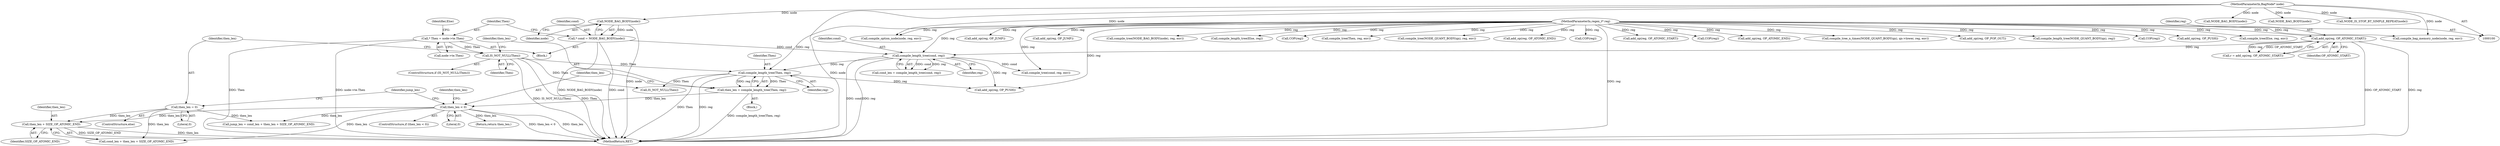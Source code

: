 digraph "1_oniguruma_c509265c5f6ae7264f7b8a8aae1cfa5fc59d108c@del" {
"1000347" [label="(Call,then_len + SIZE_OP_ATOMIC_END)"];
"1000340" [label="(Call,then_len = 0)"];
"1000334" [label="(Call,then_len < 0)"];
"1000328" [label="(Call,then_len = compile_length_tree(Then, reg))"];
"1000330" [label="(Call,compile_length_tree(Then, reg))"];
"1000325" [label="(Call,IS_NOT_NULL(Then))"];
"1000287" [label="(Call,* Then = node->te.Then)"];
"1000315" [label="(Call,compile_length_tree(cond, reg))"];
"1000282" [label="(Call,* cond = NODE_BAG_BODY(node))"];
"1000284" [label="(Call,NODE_BAG_BODY(node))"];
"1000101" [label="(MethodParameterIn,BagNode* node)"];
"1000304" [label="(Call,add_op(reg, OP_ATOMIC_START))"];
"1000102" [label="(MethodParameterIn,regex_t* reg)"];
"1000296" [label="(Identifier,Else)"];
"1000304" [label="(Call,add_op(reg, OP_ATOMIC_START))"];
"1000340" [label="(Call,then_len = 0)"];
"1000260" [label="(Call,NODE_BAG_BODY(node))"];
"1000302" [label="(Call,r = add_op(reg, OP_ATOMIC_START))"];
"1000336" [label="(Literal,0)"];
"1000288" [label="(Identifier,Then)"];
"1000285" [label="(Identifier,node)"];
"1000248" [label="(Call,add_op(reg, OP_ATOMIC_START))"];
"1000102" [label="(MethodParameterIn,regex_t* reg)"];
"1000370" [label="(Call,COP(reg))"];
"1000284" [label="(Call,NODE_BAG_BODY(node))"];
"1000401" [label="(Call,IS_NOT_NULL(Then))"];
"1000330" [label="(Call,compile_length_tree(Then, reg))"];
"1000272" [label="(Call,add_op(reg, OP_ATOMIC_END))"];
"1000315" [label="(Call,compile_length_tree(cond, reg))"];
"1000313" [label="(Call,cond_len = compile_length_tree(cond, reg))"];
"1000337" [label="(Return,return then_len;)"];
"1000305" [label="(Identifier,reg)"];
"1000349" [label="(Identifier,SIZE_OP_ATOMIC_END)"];
"1000341" [label="(Identifier,then_len)"];
"1000324" [label="(ControlStructure,if (IS_NOT_NULL(Then)))"];
"1000331" [label="(Identifier,Then)"];
"1000282" [label="(Call,* cond = NODE_BAG_BODY(node))"];
"1000456" [label="(MethodReturn,RET)"];
"1000332" [label="(Identifier,reg)"];
"1000283" [label="(Identifier,cond)"];
"1000141" [label="(Call,compile_tree_n_times(NODE_QUANT_BODY(qn), qn->lower, reg, env))"];
"1000342" [label="(Literal,0)"];
"1000327" [label="(Block,)"];
"1000334" [label="(Call,then_len < 0)"];
"1000338" [label="(Identifier,then_len)"];
"1000207" [label="(Call,add_op(reg, OP_POP_OUT))"];
"1000157" [label="(Call,compile_length_tree(NODE_QUANT_BODY(qn), reg))"];
"1000343" [label="(Call,jump_len = cond_len + then_len + SIZE_OP_ATOMIC_END)"];
"1000181" [label="(Call,COP(reg))"];
"1000169" [label="(Call,add_op(reg, OP_PUSH))"];
"1000287" [label="(Call,* Then = node->te.Then)"];
"1000339" [label="(ControlStructure,else)"];
"1000306" [label="(Identifier,OP_ATOMIC_START)"];
"1000449" [label="(Call,compile_tree(Else, reg, env))"];
"1000333" [label="(ControlStructure,if (then_len < 0))"];
"1000328" [label="(Call,then_len = compile_length_tree(Then, reg))"];
"1000428" [label="(Call,add_op(reg, OP_JUMP))"];
"1000317" [label="(Identifier,reg)"];
"1000123" [label="(Call,compile_option_node(node, reg, env))"];
"1000335" [label="(Identifier,then_len)"];
"1000329" [label="(Identifier,then_len)"];
"1000218" [label="(Call,add_op(reg, OP_JUMP))"];
"1000326" [label="(Identifier,Then)"];
"1000101" [label="(MethodParameterIn,BagNode* node)"];
"1000259" [label="(Call,compile_tree(NODE_BAG_BODY(node), reg, env))"];
"1000423" [label="(Call,compile_length_tree(Else, reg))"];
"1000440" [label="(Call,COP(reg))"];
"1000325" [label="(Call,IS_NOT_NULL(Then))"];
"1000348" [label="(Identifier,then_len)"];
"1000277" [label="(Block,)"];
"1000137" [label="(Call,NODE_BAG_BODY(node))"];
"1000406" [label="(Call,compile_tree(Then, reg, env))"];
"1000316" [label="(Identifier,cond)"];
"1000130" [label="(Call,NODE_IS_STOP_BT_SIMPLE_REPEAT(node))"];
"1000358" [label="(Call,add_op(reg, OP_PUSH))"];
"1000194" [label="(Call,compile_tree(NODE_QUANT_BODY(qn), reg, env))"];
"1000379" [label="(Call,compile_tree(cond, reg, env))"];
"1000344" [label="(Identifier,jump_len)"];
"1000345" [label="(Call,cond_len + then_len + SIZE_OP_ATOMIC_END)"];
"1000289" [label="(Call,node->te.Then)"];
"1000347" [label="(Call,then_len + SIZE_OP_ATOMIC_END)"];
"1000115" [label="(Call,compile_bag_memory_node(node, reg, env))"];
"1000391" [label="(Call,add_op(reg, OP_ATOMIC_END))"];
"1000230" [label="(Call,COP(reg))"];
"1000347" -> "1000345"  [label="AST: "];
"1000347" -> "1000349"  [label="CFG: "];
"1000348" -> "1000347"  [label="AST: "];
"1000349" -> "1000347"  [label="AST: "];
"1000345" -> "1000347"  [label="CFG: "];
"1000347" -> "1000456"  [label="DDG: SIZE_OP_ATOMIC_END"];
"1000347" -> "1000456"  [label="DDG: then_len"];
"1000340" -> "1000347"  [label="DDG: then_len"];
"1000334" -> "1000347"  [label="DDG: then_len"];
"1000340" -> "1000339"  [label="AST: "];
"1000340" -> "1000342"  [label="CFG: "];
"1000341" -> "1000340"  [label="AST: "];
"1000342" -> "1000340"  [label="AST: "];
"1000344" -> "1000340"  [label="CFG: "];
"1000340" -> "1000343"  [label="DDG: then_len"];
"1000340" -> "1000345"  [label="DDG: then_len"];
"1000334" -> "1000333"  [label="AST: "];
"1000334" -> "1000336"  [label="CFG: "];
"1000335" -> "1000334"  [label="AST: "];
"1000336" -> "1000334"  [label="AST: "];
"1000338" -> "1000334"  [label="CFG: "];
"1000344" -> "1000334"  [label="CFG: "];
"1000334" -> "1000456"  [label="DDG: then_len < 0"];
"1000334" -> "1000456"  [label="DDG: then_len"];
"1000328" -> "1000334"  [label="DDG: then_len"];
"1000334" -> "1000337"  [label="DDG: then_len"];
"1000334" -> "1000343"  [label="DDG: then_len"];
"1000334" -> "1000345"  [label="DDG: then_len"];
"1000328" -> "1000327"  [label="AST: "];
"1000328" -> "1000330"  [label="CFG: "];
"1000329" -> "1000328"  [label="AST: "];
"1000330" -> "1000328"  [label="AST: "];
"1000335" -> "1000328"  [label="CFG: "];
"1000328" -> "1000456"  [label="DDG: compile_length_tree(Then, reg)"];
"1000330" -> "1000328"  [label="DDG: Then"];
"1000330" -> "1000328"  [label="DDG: reg"];
"1000330" -> "1000332"  [label="CFG: "];
"1000331" -> "1000330"  [label="AST: "];
"1000332" -> "1000330"  [label="AST: "];
"1000330" -> "1000456"  [label="DDG: Then"];
"1000330" -> "1000456"  [label="DDG: reg"];
"1000325" -> "1000330"  [label="DDG: Then"];
"1000315" -> "1000330"  [label="DDG: reg"];
"1000102" -> "1000330"  [label="DDG: reg"];
"1000330" -> "1000358"  [label="DDG: reg"];
"1000330" -> "1000401"  [label="DDG: Then"];
"1000325" -> "1000324"  [label="AST: "];
"1000325" -> "1000326"  [label="CFG: "];
"1000326" -> "1000325"  [label="AST: "];
"1000329" -> "1000325"  [label="CFG: "];
"1000341" -> "1000325"  [label="CFG: "];
"1000325" -> "1000456"  [label="DDG: Then"];
"1000325" -> "1000456"  [label="DDG: IS_NOT_NULL(Then)"];
"1000287" -> "1000325"  [label="DDG: Then"];
"1000325" -> "1000401"  [label="DDG: Then"];
"1000287" -> "1000277"  [label="AST: "];
"1000287" -> "1000289"  [label="CFG: "];
"1000288" -> "1000287"  [label="AST: "];
"1000289" -> "1000287"  [label="AST: "];
"1000296" -> "1000287"  [label="CFG: "];
"1000287" -> "1000456"  [label="DDG: node->te.Then"];
"1000287" -> "1000456"  [label="DDG: Then"];
"1000315" -> "1000313"  [label="AST: "];
"1000315" -> "1000317"  [label="CFG: "];
"1000316" -> "1000315"  [label="AST: "];
"1000317" -> "1000315"  [label="AST: "];
"1000313" -> "1000315"  [label="CFG: "];
"1000315" -> "1000456"  [label="DDG: cond"];
"1000315" -> "1000456"  [label="DDG: reg"];
"1000315" -> "1000313"  [label="DDG: cond"];
"1000315" -> "1000313"  [label="DDG: reg"];
"1000282" -> "1000315"  [label="DDG: cond"];
"1000304" -> "1000315"  [label="DDG: reg"];
"1000102" -> "1000315"  [label="DDG: reg"];
"1000315" -> "1000358"  [label="DDG: reg"];
"1000315" -> "1000379"  [label="DDG: cond"];
"1000282" -> "1000277"  [label="AST: "];
"1000282" -> "1000284"  [label="CFG: "];
"1000283" -> "1000282"  [label="AST: "];
"1000284" -> "1000282"  [label="AST: "];
"1000288" -> "1000282"  [label="CFG: "];
"1000282" -> "1000456"  [label="DDG: NODE_BAG_BODY(node)"];
"1000282" -> "1000456"  [label="DDG: cond"];
"1000284" -> "1000282"  [label="DDG: node"];
"1000284" -> "1000285"  [label="CFG: "];
"1000285" -> "1000284"  [label="AST: "];
"1000284" -> "1000456"  [label="DDG: node"];
"1000101" -> "1000284"  [label="DDG: node"];
"1000101" -> "1000100"  [label="AST: "];
"1000101" -> "1000456"  [label="DDG: node"];
"1000101" -> "1000115"  [label="DDG: node"];
"1000101" -> "1000123"  [label="DDG: node"];
"1000101" -> "1000130"  [label="DDG: node"];
"1000101" -> "1000137"  [label="DDG: node"];
"1000101" -> "1000260"  [label="DDG: node"];
"1000304" -> "1000302"  [label="AST: "];
"1000304" -> "1000306"  [label="CFG: "];
"1000305" -> "1000304"  [label="AST: "];
"1000306" -> "1000304"  [label="AST: "];
"1000302" -> "1000304"  [label="CFG: "];
"1000304" -> "1000456"  [label="DDG: reg"];
"1000304" -> "1000456"  [label="DDG: OP_ATOMIC_START"];
"1000304" -> "1000302"  [label="DDG: reg"];
"1000304" -> "1000302"  [label="DDG: OP_ATOMIC_START"];
"1000102" -> "1000304"  [label="DDG: reg"];
"1000102" -> "1000100"  [label="AST: "];
"1000102" -> "1000456"  [label="DDG: reg"];
"1000102" -> "1000115"  [label="DDG: reg"];
"1000102" -> "1000123"  [label="DDG: reg"];
"1000102" -> "1000141"  [label="DDG: reg"];
"1000102" -> "1000157"  [label="DDG: reg"];
"1000102" -> "1000169"  [label="DDG: reg"];
"1000102" -> "1000181"  [label="DDG: reg"];
"1000102" -> "1000194"  [label="DDG: reg"];
"1000102" -> "1000207"  [label="DDG: reg"];
"1000102" -> "1000218"  [label="DDG: reg"];
"1000102" -> "1000230"  [label="DDG: reg"];
"1000102" -> "1000248"  [label="DDG: reg"];
"1000102" -> "1000259"  [label="DDG: reg"];
"1000102" -> "1000272"  [label="DDG: reg"];
"1000102" -> "1000358"  [label="DDG: reg"];
"1000102" -> "1000370"  [label="DDG: reg"];
"1000102" -> "1000379"  [label="DDG: reg"];
"1000102" -> "1000391"  [label="DDG: reg"];
"1000102" -> "1000406"  [label="DDG: reg"];
"1000102" -> "1000423"  [label="DDG: reg"];
"1000102" -> "1000428"  [label="DDG: reg"];
"1000102" -> "1000440"  [label="DDG: reg"];
"1000102" -> "1000449"  [label="DDG: reg"];
}
